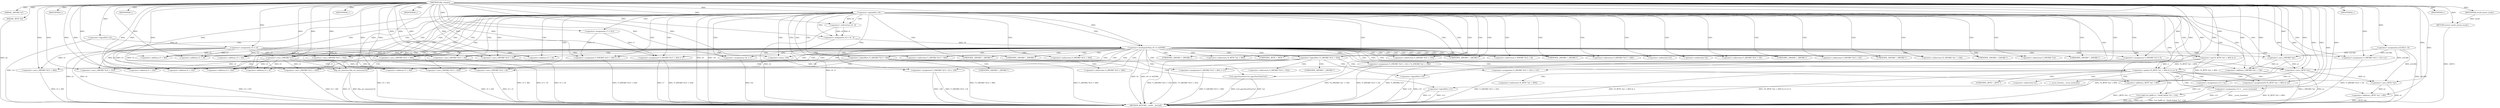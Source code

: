 digraph tftp_connect {  
"1000113" [label = "(METHOD,tftp_connect)" ]
"1000300" [label = "(METHOD_RETURN,__int64 __fastcall)" ]
"1000114" [label = "(PARAM,_QWORD *a1)" ]
"1000115" [label = "(PARAM,_BYTE *a2)" ]
"1000129" [label = "(<operator>.assignment,a1[148] = v4)" ]
"1000135" [label = "(<operator>.logicalNot,!v4)" ]
"1000137" [label = "(IDENTIFIER,L,)" ]
"1000138" [label = "(<operator>.assignment,v5 = v4)" ]
"1000142" [label = "(<operator>.logicalNot,!v6)" ]
"1000145" [label = "(<operator>.assignment,v7 = 512)" ]
"1000149" [label = "(<operator>.assignment,v8 = v6 - 8)" ]
"1000151" [label = "(<operator>.subtraction,v6 - 8)" ]
"1000154" [label = "(IDENTIFIER,L,)" ]
"1000156" [label = "(<operator>.lessEqualsThan,v8 <= 0xFFB0)" ]
"1000162" [label = "(<operator>.logicalNot,!*(_QWORD *)(v5 + 352))" ]
"1000164" [label = "(<operator>.cast,(_QWORD *)(v5 + 352))" ]
"1000166" [label = "(<operator>.addition,v5 + 352)" ]
"1000170" [label = "(<operator>.assignment,*(_QWORD *)(v5 + 352) = v10)" ]
"1000172" [label = "(<operator>.cast,(_QWORD *)(v5 + 352))" ]
"1000174" [label = "(<operator>.addition,v5 + 352)" ]
"1000179" [label = "(<operator>.logicalNot,!v10)" ]
"1000181" [label = "(IDENTIFIER,L,)" ]
"1000183" [label = "(<operator>.logicalNot,!*(_QWORD *)(v5 + 360))" ]
"1000185" [label = "(<operator>.cast,(_QWORD *)(v5 + 360))" ]
"1000187" [label = "(<operator>.addition,v5 + 360)" ]
"1000191" [label = "(<operator>.assignment,*(_QWORD *)(v5 + 360) = v11)" ]
"1000193" [label = "(<operator>.cast,(_QWORD *)(v5 + 360))" ]
"1000195" [label = "(<operator>.addition,v5 + 360)" ]
"1000200" [label = "(<operator>.logicalNot,!v11)" ]
"1000202" [label = "(IDENTIFIER,L,)" ]
"1000203" [label = "(<operator>.assignment,*(_QWORD *)(v5 + 16) = a1)" ]
"1000205" [label = "(<operator>.cast,(_QWORD *)(v5 + 16))" ]
"1000207" [label = "(<operator>.addition,v5 + 16)" ]
"1000211" [label = "(<operator>.assignment,*(_DWORD *)(v5 + 24) = *((_DWORD *)a1 + 156))" ]
"1000213" [label = "(<operator>.cast,(_DWORD *)(v5 + 24))" ]
"1000215" [label = "(<operator>.addition,v5 + 24)" ]
"1000219" [label = "(<operator>.addition,(_DWORD *)a1 + 156)" ]
"1000220" [label = "(<operator>.cast,(_DWORD *)a1)" ]
"1000224" [label = "(<operator>.assignment,*(_DWORD *)v5 = 0)" ]
"1000226" [label = "(<operator>.cast,(_DWORD *)v5)" ]
"1000230" [label = "(<operator>.assignment,*(_DWORD *)(v5 + 8) = -100)" ]
"1000232" [label = "(<operator>.cast,(_DWORD *)(v5 + 8))" ]
"1000234" [label = "(<operator>.addition,v5 + 8)" ]
"1000237" [label = "(<operator>.minus,-100)" ]
"1000239" [label = "(<operator>.assignment,*(_DWORD *)(v5 + 340) = v7)" ]
"1000241" [label = "(<operator>.cast,(_DWORD *)(v5 + 340))" ]
"1000243" [label = "(<operator>.addition,v5 + 340)" ]
"1000247" [label = "(<operator>.assignment,*(_DWORD *)(v5 + 344) = v7)" ]
"1000249" [label = "(<operator>.cast,(_DWORD *)(v5 + 344))" ]
"1000251" [label = "(<operator>.addition,v5 + 344)" ]
"1000255" [label = "(tftp_set_timeouts,tftp_set_timeouts(v5))" ]
"1000258" [label = "(<operator>.equals,(*((_BYTE *)a1 + 895) & 2) == 0)" ]
"1000259" [label = "(<operator>.and,*((_BYTE *)a1 + 895) & 2)" ]
"1000261" [label = "(<operator>.addition,(_BYTE *)a1 + 895)" ]
"1000262" [label = "(<operator>.cast,(_BYTE *)a1)" ]
"1000270" [label = "(<operator>.assignment,v12 = *a1)" ]
"1000274" [label = "(<operator>.assignment,v13 = __errno_location())" ]
"1000277" [label = "(Curl_failf,Curl_failf(v12, \"bind() failed; %s\", v14))" ]
"1000281" [label = "(IDENTIFIER,L,)" ]
"1000282" [label = "(<operators>.assignmentOr,*((_BYTE *)a1 + 895) |= 2u)" ]
"1000284" [label = "(<operator>.addition,(_BYTE *)a1 + 895)" ]
"1000285" [label = "(<operator>.cast,(_BYTE *)a1)" ]
"1000290" [label = "(Curl_pgrsStartNow,Curl_pgrsStartNow(*a1))" ]
"1000293" [label = "(<operator>.assignment,*a2 = 1)" ]
"1000297" [label = "(IDENTIFIER,L,)" ]
"1000298" [label = "(RETURN,return result;,return result;)" ]
"1000299" [label = "(IDENTIFIER,result,return result;)" ]
"1000163" [label = "(<operator>.indirection,*(_QWORD *)(v5 + 352))" ]
"1000165" [label = "(UNKNOWN,_QWORD *,_QWORD *)" ]
"1000171" [label = "(<operator>.indirection,*(_QWORD *)(v5 + 352))" ]
"1000173" [label = "(UNKNOWN,_QWORD *,_QWORD *)" ]
"1000184" [label = "(<operator>.indirection,*(_QWORD *)(v5 + 360))" ]
"1000186" [label = "(UNKNOWN,_QWORD *,_QWORD *)" ]
"1000192" [label = "(<operator>.indirection,*(_QWORD *)(v5 + 360))" ]
"1000194" [label = "(UNKNOWN,_QWORD *,_QWORD *)" ]
"1000204" [label = "(<operator>.indirection,*(_QWORD *)(v5 + 16))" ]
"1000206" [label = "(UNKNOWN,_QWORD *,_QWORD *)" ]
"1000212" [label = "(<operator>.indirection,*(_DWORD *)(v5 + 24))" ]
"1000214" [label = "(UNKNOWN,_DWORD *,_DWORD *)" ]
"1000218" [label = "(<operator>.indirection,*((_DWORD *)a1 + 156))" ]
"1000221" [label = "(UNKNOWN,_DWORD *,_DWORD *)" ]
"1000225" [label = "(<operator>.indirection,*(_DWORD *)v5)" ]
"1000227" [label = "(UNKNOWN,_DWORD *,_DWORD *)" ]
"1000231" [label = "(<operator>.indirection,*(_DWORD *)(v5 + 8))" ]
"1000233" [label = "(UNKNOWN,_DWORD *,_DWORD *)" ]
"1000240" [label = "(<operator>.indirection,*(_DWORD *)(v5 + 340))" ]
"1000242" [label = "(UNKNOWN,_DWORD *,_DWORD *)" ]
"1000248" [label = "(<operator>.indirection,*(_DWORD *)(v5 + 344))" ]
"1000250" [label = "(UNKNOWN,_DWORD *,_DWORD *)" ]
"1000260" [label = "(<operator>.indirection,*((_BYTE *)a1 + 895))" ]
"1000263" [label = "(UNKNOWN,_BYTE *,_BYTE *)" ]
"1000272" [label = "(<operator>.indirection,*a1)" ]
"1000276" [label = "(__errno_location,__errno_location())" ]
"1000283" [label = "(<operator>.indirection,*((_BYTE *)a1 + 895))" ]
"1000286" [label = "(UNKNOWN,_BYTE *,_BYTE *)" ]
"1000291" [label = "(<operator>.indirection,*a1)" ]
"1000294" [label = "(<operator>.indirection,*a2)" ]
  "1000298" -> "1000300"  [ label = "DDG: <RET>"] 
  "1000172" -> "1000300"  [ label = "DDG: v5 + 352"] 
  "1000170" -> "1000300"  [ label = "DDG: *(_QWORD *)(v5 + 352)"] 
  "1000185" -> "1000300"  [ label = "DDG: v5 + 360"] 
  "1000179" -> "1000300"  [ label = "DDG: !v10"] 
  "1000239" -> "1000300"  [ label = "DDG: *(_DWORD *)(v5 + 340)"] 
  "1000249" -> "1000300"  [ label = "DDG: v5 + 344"] 
  "1000211" -> "1000300"  [ label = "DDG: *(_DWORD *)(v5 + 24)"] 
  "1000259" -> "1000300"  [ label = "DDG: *((_BYTE *)a1 + 895)"] 
  "1000293" -> "1000300"  [ label = "DDG: *a2"] 
  "1000241" -> "1000300"  [ label = "DDG: v5 + 340"] 
  "1000211" -> "1000300"  [ label = "DDG: *((_DWORD *)a1 + 156)"] 
  "1000142" -> "1000300"  [ label = "DDG: v6"] 
  "1000200" -> "1000300"  [ label = "DDG: !v11"] 
  "1000162" -> "1000300"  [ label = "DDG: *(_QWORD *)(v5 + 352)"] 
  "1000138" -> "1000300"  [ label = "DDG: v5"] 
  "1000164" -> "1000300"  [ label = "DDG: v5 + 352"] 
  "1000258" -> "1000300"  [ label = "DDG: *((_BYTE *)a1 + 895) & 2"] 
  "1000258" -> "1000300"  [ label = "DDG: (*((_BYTE *)a1 + 895) & 2) == 0"] 
  "1000142" -> "1000300"  [ label = "DDG: !v6"] 
  "1000183" -> "1000300"  [ label = "DDG: *(_QWORD *)(v5 + 360)"] 
  "1000156" -> "1000300"  [ label = "DDG: v8"] 
  "1000290" -> "1000300"  [ label = "DDG: Curl_pgrsStartNow(*a1)"] 
  "1000151" -> "1000300"  [ label = "DDG: v6"] 
  "1000232" -> "1000300"  [ label = "DDG: v5 + 8"] 
  "1000255" -> "1000300"  [ label = "DDG: v5"] 
  "1000129" -> "1000300"  [ label = "DDG: a1[148]"] 
  "1000282" -> "1000300"  [ label = "DDG: *((_BYTE *)a1 + 895)"] 
  "1000219" -> "1000300"  [ label = "DDG: (_DWORD *)a1"] 
  "1000183" -> "1000300"  [ label = "DDG: !*(_QWORD *)(v5 + 360)"] 
  "1000179" -> "1000300"  [ label = "DDG: v10"] 
  "1000203" -> "1000300"  [ label = "DDG: *(_QWORD *)(v5 + 16)"] 
  "1000213" -> "1000300"  [ label = "DDG: v5 + 24"] 
  "1000230" -> "1000300"  [ label = "DDG: -100"] 
  "1000277" -> "1000300"  [ label = "DDG: Curl_failf(v12, \"bind() failed; %s\", v14)"] 
  "1000115" -> "1000300"  [ label = "DDG: a2"] 
  "1000255" -> "1000300"  [ label = "DDG: tftp_set_timeouts(v5)"] 
  "1000205" -> "1000300"  [ label = "DDG: v5 + 16"] 
  "1000274" -> "1000300"  [ label = "DDG: v13"] 
  "1000247" -> "1000300"  [ label = "DDG: *(_DWORD *)(v5 + 344)"] 
  "1000224" -> "1000300"  [ label = "DDG: *(_DWORD *)v5"] 
  "1000290" -> "1000300"  [ label = "DDG: *a1"] 
  "1000230" -> "1000300"  [ label = "DDG: *(_DWORD *)(v5 + 8)"] 
  "1000285" -> "1000300"  [ label = "DDG: a1"] 
  "1000135" -> "1000300"  [ label = "DDG: !v4"] 
  "1000191" -> "1000300"  [ label = "DDG: *(_QWORD *)(v5 + 360)"] 
  "1000277" -> "1000300"  [ label = "DDG: v14"] 
  "1000156" -> "1000300"  [ label = "DDG: v8 <= 0xFFB0"] 
  "1000200" -> "1000300"  [ label = "DDG: v11"] 
  "1000138" -> "1000300"  [ label = "DDG: v4"] 
  "1000277" -> "1000300"  [ label = "DDG: v12"] 
  "1000262" -> "1000300"  [ label = "DDG: a1"] 
  "1000247" -> "1000300"  [ label = "DDG: v7"] 
  "1000193" -> "1000300"  [ label = "DDG: v5 + 360"] 
  "1000261" -> "1000300"  [ label = "DDG: (_BYTE *)a1"] 
  "1000274" -> "1000300"  [ label = "DDG: __errno_location()"] 
  "1000284" -> "1000300"  [ label = "DDG: (_BYTE *)a1"] 
  "1000162" -> "1000300"  [ label = "DDG: !*(_QWORD *)(v5 + 352)"] 
  "1000149" -> "1000300"  [ label = "DDG: v6 - 8"] 
  "1000113" -> "1000114"  [ label = "DDG: "] 
  "1000113" -> "1000115"  [ label = "DDG: "] 
  "1000113" -> "1000129"  [ label = "DDG: "] 
  "1000113" -> "1000135"  [ label = "DDG: "] 
  "1000113" -> "1000137"  [ label = "DDG: "] 
  "1000135" -> "1000138"  [ label = "DDG: v4"] 
  "1000113" -> "1000138"  [ label = "DDG: "] 
  "1000113" -> "1000142"  [ label = "DDG: "] 
  "1000113" -> "1000145"  [ label = "DDG: "] 
  "1000151" -> "1000149"  [ label = "DDG: v6"] 
  "1000151" -> "1000149"  [ label = "DDG: 8"] 
  "1000113" -> "1000149"  [ label = "DDG: "] 
  "1000142" -> "1000151"  [ label = "DDG: v6"] 
  "1000113" -> "1000151"  [ label = "DDG: "] 
  "1000113" -> "1000154"  [ label = "DDG: "] 
  "1000149" -> "1000156"  [ label = "DDG: v8"] 
  "1000113" -> "1000156"  [ label = "DDG: "] 
  "1000138" -> "1000164"  [ label = "DDG: v5"] 
  "1000113" -> "1000164"  [ label = "DDG: "] 
  "1000138" -> "1000166"  [ label = "DDG: v5"] 
  "1000113" -> "1000166"  [ label = "DDG: "] 
  "1000113" -> "1000170"  [ label = "DDG: "] 
  "1000113" -> "1000172"  [ label = "DDG: "] 
  "1000138" -> "1000172"  [ label = "DDG: v5"] 
  "1000113" -> "1000174"  [ label = "DDG: "] 
  "1000138" -> "1000174"  [ label = "DDG: v5"] 
  "1000113" -> "1000179"  [ label = "DDG: "] 
  "1000113" -> "1000181"  [ label = "DDG: "] 
  "1000113" -> "1000185"  [ label = "DDG: "] 
  "1000138" -> "1000185"  [ label = "DDG: v5"] 
  "1000113" -> "1000187"  [ label = "DDG: "] 
  "1000138" -> "1000187"  [ label = "DDG: v5"] 
  "1000113" -> "1000191"  [ label = "DDG: "] 
  "1000113" -> "1000193"  [ label = "DDG: "] 
  "1000138" -> "1000193"  [ label = "DDG: v5"] 
  "1000113" -> "1000195"  [ label = "DDG: "] 
  "1000138" -> "1000195"  [ label = "DDG: v5"] 
  "1000113" -> "1000200"  [ label = "DDG: "] 
  "1000113" -> "1000202"  [ label = "DDG: "] 
  "1000129" -> "1000203"  [ label = "DDG: a1[148]"] 
  "1000113" -> "1000203"  [ label = "DDG: "] 
  "1000113" -> "1000205"  [ label = "DDG: "] 
  "1000138" -> "1000205"  [ label = "DDG: v5"] 
  "1000113" -> "1000207"  [ label = "DDG: "] 
  "1000138" -> "1000207"  [ label = "DDG: v5"] 
  "1000113" -> "1000213"  [ label = "DDG: "] 
  "1000138" -> "1000213"  [ label = "DDG: v5"] 
  "1000113" -> "1000215"  [ label = "DDG: "] 
  "1000138" -> "1000215"  [ label = "DDG: v5"] 
  "1000220" -> "1000219"  [ label = "DDG: a1"] 
  "1000129" -> "1000220"  [ label = "DDG: a1[148]"] 
  "1000113" -> "1000220"  [ label = "DDG: "] 
  "1000113" -> "1000219"  [ label = "DDG: "] 
  "1000113" -> "1000224"  [ label = "DDG: "] 
  "1000113" -> "1000226"  [ label = "DDG: "] 
  "1000138" -> "1000226"  [ label = "DDG: v5"] 
  "1000237" -> "1000230"  [ label = "DDG: 100"] 
  "1000226" -> "1000232"  [ label = "DDG: v5"] 
  "1000113" -> "1000232"  [ label = "DDG: "] 
  "1000226" -> "1000234"  [ label = "DDG: v5"] 
  "1000113" -> "1000234"  [ label = "DDG: "] 
  "1000113" -> "1000237"  [ label = "DDG: "] 
  "1000145" -> "1000239"  [ label = "DDG: v7"] 
  "1000113" -> "1000239"  [ label = "DDG: "] 
  "1000113" -> "1000241"  [ label = "DDG: "] 
  "1000226" -> "1000241"  [ label = "DDG: v5"] 
  "1000113" -> "1000243"  [ label = "DDG: "] 
  "1000226" -> "1000243"  [ label = "DDG: v5"] 
  "1000113" -> "1000247"  [ label = "DDG: "] 
  "1000145" -> "1000247"  [ label = "DDG: v7"] 
  "1000113" -> "1000249"  [ label = "DDG: "] 
  "1000226" -> "1000249"  [ label = "DDG: v5"] 
  "1000113" -> "1000251"  [ label = "DDG: "] 
  "1000226" -> "1000251"  [ label = "DDG: v5"] 
  "1000113" -> "1000255"  [ label = "DDG: "] 
  "1000226" -> "1000255"  [ label = "DDG: v5"] 
  "1000259" -> "1000258"  [ label = "DDG: *((_BYTE *)a1 + 895)"] 
  "1000259" -> "1000258"  [ label = "DDG: 2"] 
  "1000262" -> "1000261"  [ label = "DDG: a1"] 
  "1000129" -> "1000262"  [ label = "DDG: a1[148]"] 
  "1000220" -> "1000262"  [ label = "DDG: a1"] 
  "1000113" -> "1000262"  [ label = "DDG: "] 
  "1000113" -> "1000261"  [ label = "DDG: "] 
  "1000113" -> "1000259"  [ label = "DDG: "] 
  "1000113" -> "1000258"  [ label = "DDG: "] 
  "1000113" -> "1000270"  [ label = "DDG: "] 
  "1000113" -> "1000274"  [ label = "DDG: "] 
  "1000270" -> "1000277"  [ label = "DDG: v12"] 
  "1000113" -> "1000277"  [ label = "DDG: "] 
  "1000113" -> "1000281"  [ label = "DDG: "] 
  "1000113" -> "1000282"  [ label = "DDG: "] 
  "1000259" -> "1000282"  [ label = "DDG: *((_BYTE *)a1 + 895)"] 
  "1000285" -> "1000284"  [ label = "DDG: a1"] 
  "1000129" -> "1000285"  [ label = "DDG: a1[148]"] 
  "1000262" -> "1000285"  [ label = "DDG: a1"] 
  "1000113" -> "1000285"  [ label = "DDG: "] 
  "1000113" -> "1000284"  [ label = "DDG: "] 
  "1000113" -> "1000293"  [ label = "DDG: "] 
  "1000113" -> "1000297"  [ label = "DDG: "] 
  "1000299" -> "1000298"  [ label = "DDG: result"] 
  "1000113" -> "1000298"  [ label = "DDG: "] 
  "1000113" -> "1000299"  [ label = "DDG: "] 
  "1000142" -> "1000166"  [ label = "CDG: "] 
  "1000142" -> "1000165"  [ label = "CDG: "] 
  "1000142" -> "1000164"  [ label = "CDG: "] 
  "1000142" -> "1000163"  [ label = "CDG: "] 
  "1000142" -> "1000162"  [ label = "CDG: "] 
  "1000142" -> "1000187"  [ label = "CDG: "] 
  "1000142" -> "1000186"  [ label = "CDG: "] 
  "1000142" -> "1000185"  [ label = "CDG: "] 
  "1000142" -> "1000184"  [ label = "CDG: "] 
  "1000142" -> "1000183"  [ label = "CDG: "] 
  "1000142" -> "1000207"  [ label = "CDG: "] 
  "1000142" -> "1000206"  [ label = "CDG: "] 
  "1000142" -> "1000205"  [ label = "CDG: "] 
  "1000142" -> "1000204"  [ label = "CDG: "] 
  "1000142" -> "1000203"  [ label = "CDG: "] 
  "1000142" -> "1000224"  [ label = "CDG: "] 
  "1000142" -> "1000221"  [ label = "CDG: "] 
  "1000142" -> "1000220"  [ label = "CDG: "] 
  "1000142" -> "1000219"  [ label = "CDG: "] 
  "1000142" -> "1000218"  [ label = "CDG: "] 
  "1000142" -> "1000215"  [ label = "CDG: "] 
  "1000142" -> "1000214"  [ label = "CDG: "] 
  "1000142" -> "1000213"  [ label = "CDG: "] 
  "1000142" -> "1000212"  [ label = "CDG: "] 
  "1000142" -> "1000211"  [ label = "CDG: "] 
  "1000142" -> "1000240"  [ label = "CDG: "] 
  "1000142" -> "1000239"  [ label = "CDG: "] 
  "1000142" -> "1000237"  [ label = "CDG: "] 
  "1000142" -> "1000234"  [ label = "CDG: "] 
  "1000142" -> "1000233"  [ label = "CDG: "] 
  "1000142" -> "1000232"  [ label = "CDG: "] 
  "1000142" -> "1000231"  [ label = "CDG: "] 
  "1000142" -> "1000230"  [ label = "CDG: "] 
  "1000142" -> "1000227"  [ label = "CDG: "] 
  "1000142" -> "1000226"  [ label = "CDG: "] 
  "1000142" -> "1000225"  [ label = "CDG: "] 
  "1000142" -> "1000255"  [ label = "CDG: "] 
  "1000142" -> "1000251"  [ label = "CDG: "] 
  "1000142" -> "1000250"  [ label = "CDG: "] 
  "1000142" -> "1000249"  [ label = "CDG: "] 
  "1000142" -> "1000248"  [ label = "CDG: "] 
  "1000142" -> "1000247"  [ label = "CDG: "] 
  "1000142" -> "1000243"  [ label = "CDG: "] 
  "1000142" -> "1000242"  [ label = "CDG: "] 
  "1000142" -> "1000241"  [ label = "CDG: "] 
  "1000142" -> "1000263"  [ label = "CDG: "] 
  "1000142" -> "1000262"  [ label = "CDG: "] 
  "1000142" -> "1000261"  [ label = "CDG: "] 
  "1000142" -> "1000260"  [ label = "CDG: "] 
  "1000142" -> "1000259"  [ label = "CDG: "] 
  "1000142" -> "1000258"  [ label = "CDG: "] 
  "1000142" -> "1000294"  [ label = "CDG: "] 
  "1000142" -> "1000293"  [ label = "CDG: "] 
  "1000142" -> "1000291"  [ label = "CDG: "] 
  "1000142" -> "1000290"  [ label = "CDG: "] 
  "1000142" -> "1000156"  [ label = "CDG: "] 
  "1000142" -> "1000151"  [ label = "CDG: "] 
  "1000142" -> "1000149"  [ label = "CDG: "] 
  "1000142" -> "1000145"  [ label = "CDG: "] 
  "1000156" -> "1000166"  [ label = "CDG: "] 
  "1000156" -> "1000165"  [ label = "CDG: "] 
  "1000156" -> "1000164"  [ label = "CDG: "] 
  "1000156" -> "1000163"  [ label = "CDG: "] 
  "1000156" -> "1000162"  [ label = "CDG: "] 
  "1000156" -> "1000187"  [ label = "CDG: "] 
  "1000156" -> "1000186"  [ label = "CDG: "] 
  "1000156" -> "1000185"  [ label = "CDG: "] 
  "1000156" -> "1000184"  [ label = "CDG: "] 
  "1000156" -> "1000183"  [ label = "CDG: "] 
  "1000156" -> "1000207"  [ label = "CDG: "] 
  "1000156" -> "1000206"  [ label = "CDG: "] 
  "1000156" -> "1000205"  [ label = "CDG: "] 
  "1000156" -> "1000204"  [ label = "CDG: "] 
  "1000156" -> "1000203"  [ label = "CDG: "] 
  "1000156" -> "1000224"  [ label = "CDG: "] 
  "1000156" -> "1000221"  [ label = "CDG: "] 
  "1000156" -> "1000220"  [ label = "CDG: "] 
  "1000156" -> "1000219"  [ label = "CDG: "] 
  "1000156" -> "1000218"  [ label = "CDG: "] 
  "1000156" -> "1000215"  [ label = "CDG: "] 
  "1000156" -> "1000214"  [ label = "CDG: "] 
  "1000156" -> "1000213"  [ label = "CDG: "] 
  "1000156" -> "1000212"  [ label = "CDG: "] 
  "1000156" -> "1000211"  [ label = "CDG: "] 
  "1000156" -> "1000240"  [ label = "CDG: "] 
  "1000156" -> "1000239"  [ label = "CDG: "] 
  "1000156" -> "1000237"  [ label = "CDG: "] 
  "1000156" -> "1000234"  [ label = "CDG: "] 
  "1000156" -> "1000233"  [ label = "CDG: "] 
  "1000156" -> "1000232"  [ label = "CDG: "] 
  "1000156" -> "1000231"  [ label = "CDG: "] 
  "1000156" -> "1000230"  [ label = "CDG: "] 
  "1000156" -> "1000227"  [ label = "CDG: "] 
  "1000156" -> "1000226"  [ label = "CDG: "] 
  "1000156" -> "1000225"  [ label = "CDG: "] 
  "1000156" -> "1000255"  [ label = "CDG: "] 
  "1000156" -> "1000251"  [ label = "CDG: "] 
  "1000156" -> "1000250"  [ label = "CDG: "] 
  "1000156" -> "1000249"  [ label = "CDG: "] 
  "1000156" -> "1000248"  [ label = "CDG: "] 
  "1000156" -> "1000247"  [ label = "CDG: "] 
  "1000156" -> "1000243"  [ label = "CDG: "] 
  "1000156" -> "1000242"  [ label = "CDG: "] 
  "1000156" -> "1000241"  [ label = "CDG: "] 
  "1000156" -> "1000263"  [ label = "CDG: "] 
  "1000156" -> "1000262"  [ label = "CDG: "] 
  "1000156" -> "1000261"  [ label = "CDG: "] 
  "1000156" -> "1000260"  [ label = "CDG: "] 
  "1000156" -> "1000259"  [ label = "CDG: "] 
  "1000156" -> "1000258"  [ label = "CDG: "] 
  "1000156" -> "1000294"  [ label = "CDG: "] 
  "1000156" -> "1000293"  [ label = "CDG: "] 
  "1000156" -> "1000291"  [ label = "CDG: "] 
  "1000156" -> "1000290"  [ label = "CDG: "] 
  "1000162" -> "1000174"  [ label = "CDG: "] 
  "1000162" -> "1000173"  [ label = "CDG: "] 
  "1000162" -> "1000172"  [ label = "CDG: "] 
  "1000162" -> "1000171"  [ label = "CDG: "] 
  "1000162" -> "1000170"  [ label = "CDG: "] 
  "1000162" -> "1000179"  [ label = "CDG: "] 
  "1000183" -> "1000192"  [ label = "CDG: "] 
  "1000183" -> "1000191"  [ label = "CDG: "] 
  "1000183" -> "1000200"  [ label = "CDG: "] 
  "1000183" -> "1000195"  [ label = "CDG: "] 
  "1000183" -> "1000194"  [ label = "CDG: "] 
  "1000183" -> "1000193"  [ label = "CDG: "] 
  "1000258" -> "1000272"  [ label = "CDG: "] 
  "1000258" -> "1000270"  [ label = "CDG: "] 
  "1000258" -> "1000286"  [ label = "CDG: "] 
  "1000258" -> "1000285"  [ label = "CDG: "] 
  "1000258" -> "1000284"  [ label = "CDG: "] 
  "1000258" -> "1000283"  [ label = "CDG: "] 
  "1000258" -> "1000282"  [ label = "CDG: "] 
  "1000258" -> "1000277"  [ label = "CDG: "] 
  "1000258" -> "1000276"  [ label = "CDG: "] 
  "1000258" -> "1000274"  [ label = "CDG: "] 
}
